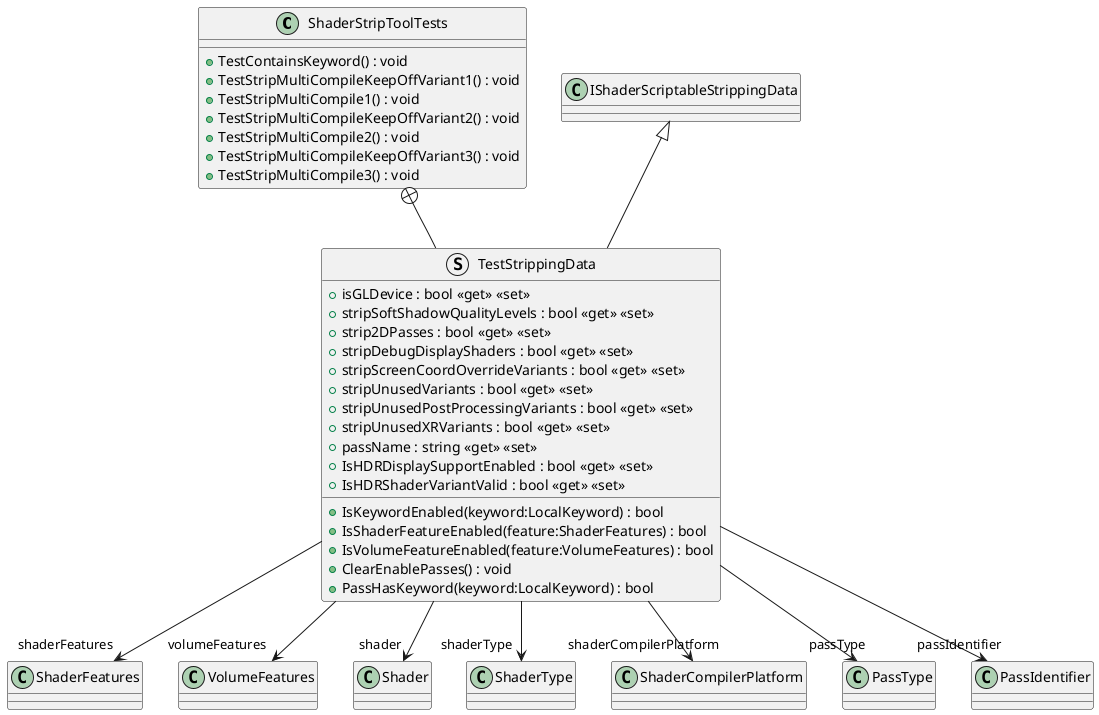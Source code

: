 @startuml
class ShaderStripToolTests {
    + TestContainsKeyword() : void
    + TestStripMultiCompileKeepOffVariant1() : void
    + TestStripMultiCompile1() : void
    + TestStripMultiCompileKeepOffVariant2() : void
    + TestStripMultiCompile2() : void
    + TestStripMultiCompileKeepOffVariant3() : void
    + TestStripMultiCompile3() : void
}
struct TestStrippingData {
    + isGLDevice : bool <<get>> <<set>>
    + stripSoftShadowQualityLevels : bool <<get>> <<set>>
    + strip2DPasses : bool <<get>> <<set>>
    + stripDebugDisplayShaders : bool <<get>> <<set>>
    + stripScreenCoordOverrideVariants : bool <<get>> <<set>>
    + stripUnusedVariants : bool <<get>> <<set>>
    + stripUnusedPostProcessingVariants : bool <<get>> <<set>>
    + stripUnusedXRVariants : bool <<get>> <<set>>
    + passName : string <<get>> <<set>>
    + IsHDRDisplaySupportEnabled : bool <<get>> <<set>>
    + IsHDRShaderVariantValid : bool <<get>> <<set>>
    + IsKeywordEnabled(keyword:LocalKeyword) : bool
    + IsShaderFeatureEnabled(feature:ShaderFeatures) : bool
    + IsVolumeFeatureEnabled(feature:VolumeFeatures) : bool
    + ClearEnablePasses() : void
    + PassHasKeyword(keyword:LocalKeyword) : bool
}
ShaderStripToolTests +-- TestStrippingData
IShaderScriptableStrippingData <|-- TestStrippingData
TestStrippingData --> "shaderFeatures" ShaderFeatures
TestStrippingData --> "volumeFeatures" VolumeFeatures
TestStrippingData --> "shader" Shader
TestStrippingData --> "shaderType" ShaderType
TestStrippingData --> "shaderCompilerPlatform" ShaderCompilerPlatform
TestStrippingData --> "passType" PassType
TestStrippingData --> "passIdentifier" PassIdentifier
@enduml
